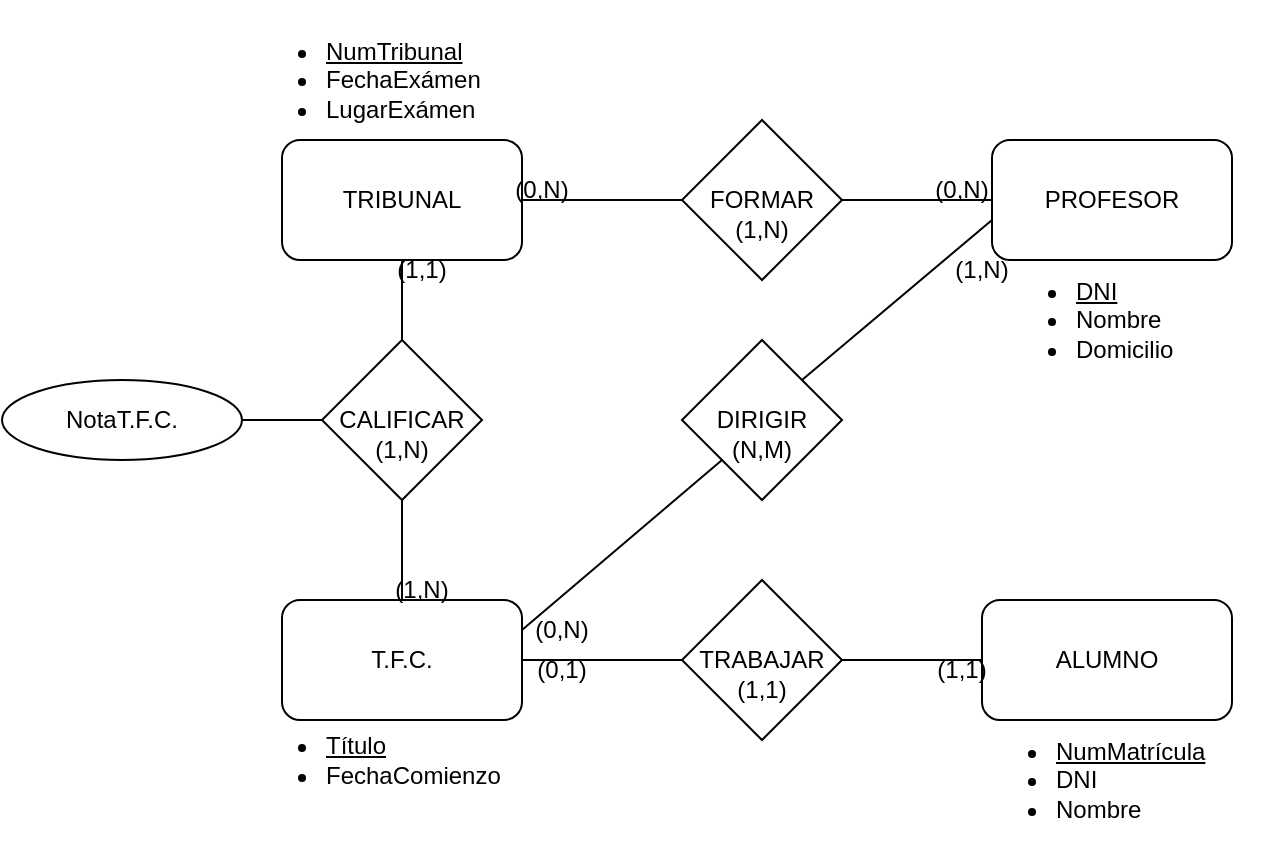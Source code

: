 <mxfile version="24.7.16">
  <diagram id="R2lEEEUBdFMjLlhIrx00" name="Page-1">
    <mxGraphModel dx="1839" dy="514" grid="1" gridSize="10" guides="1" tooltips="1" connect="1" arrows="1" fold="1" page="1" pageScale="1" pageWidth="850" pageHeight="1100" math="0" shadow="0" extFonts="Permanent Marker^https://fonts.googleapis.com/css?family=Permanent+Marker">
      <root>
        <mxCell id="0" />
        <mxCell id="1" parent="0" />
        <mxCell id="ukjpZyXfaHLhVSZW8hZ8-1" value="ALUMNO" style="rounded=1;whiteSpace=wrap;html=1;" vertex="1" parent="1">
          <mxGeometry x="410" y="330" width="125" height="60" as="geometry" />
        </mxCell>
        <mxCell id="ukjpZyXfaHLhVSZW8hZ8-2" value="&lt;ul&gt;&lt;li&gt;&lt;u&gt;NumMatrícula&lt;/u&gt;&lt;/li&gt;&lt;li&gt;DNI&lt;/li&gt;&lt;li&gt;Nombre&lt;/li&gt;&lt;/ul&gt;" style="text;strokeColor=none;fillColor=none;html=1;whiteSpace=wrap;verticalAlign=middle;overflow=hidden;" vertex="1" parent="1">
          <mxGeometry x="405" y="380" width="140" height="80" as="geometry" />
        </mxCell>
        <mxCell id="ukjpZyXfaHLhVSZW8hZ8-3" value="T.F.C." style="rounded=1;whiteSpace=wrap;html=1;" vertex="1" parent="1">
          <mxGeometry x="60" y="330" width="120" height="60" as="geometry" />
        </mxCell>
        <mxCell id="ukjpZyXfaHLhVSZW8hZ8-4" value="&lt;ul&gt;&lt;li&gt;&lt;u&gt;Título&lt;/u&gt;&lt;/li&gt;&lt;li&gt;FechaComienzo&lt;/li&gt;&lt;/ul&gt;" style="text;strokeColor=none;fillColor=none;html=1;whiteSpace=wrap;verticalAlign=middle;overflow=hidden;" vertex="1" parent="1">
          <mxGeometry x="40" y="370" width="160" height="80" as="geometry" />
        </mxCell>
        <mxCell id="ukjpZyXfaHLhVSZW8hZ8-5" value="PROFESOR" style="rounded=1;whiteSpace=wrap;html=1;" vertex="1" parent="1">
          <mxGeometry x="415" y="100" width="120" height="60" as="geometry" />
        </mxCell>
        <mxCell id="ukjpZyXfaHLhVSZW8hZ8-6" value="&lt;div&gt;&lt;br&gt;&lt;/div&gt;&lt;ul&gt;&lt;li&gt;&lt;u&gt;DNI&lt;/u&gt;&lt;/li&gt;&lt;li&gt;Nombre&lt;/li&gt;&lt;li&gt;Domicilio&lt;/li&gt;&lt;/ul&gt;" style="text;strokeColor=none;fillColor=none;html=1;whiteSpace=wrap;verticalAlign=middle;overflow=hidden;" vertex="1" parent="1">
          <mxGeometry x="415" y="140" width="140" height="80" as="geometry" />
        </mxCell>
        <mxCell id="ukjpZyXfaHLhVSZW8hZ8-7" value="TRIBUNAL" style="rounded=1;whiteSpace=wrap;html=1;" vertex="1" parent="1">
          <mxGeometry x="60" y="100" width="120" height="60" as="geometry" />
        </mxCell>
        <mxCell id="ukjpZyXfaHLhVSZW8hZ8-8" value="&lt;ul&gt;&lt;li&gt;&lt;u&gt;NumTribunal&lt;/u&gt;&lt;/li&gt;&lt;li&gt;FechaExámen&lt;/li&gt;&lt;li&gt;LugarExámen&lt;/li&gt;&lt;/ul&gt;" style="text;strokeColor=none;fillColor=none;html=1;whiteSpace=wrap;verticalAlign=middle;overflow=hidden;" vertex="1" parent="1">
          <mxGeometry x="40" y="30" width="160" height="80" as="geometry" />
        </mxCell>
        <mxCell id="ukjpZyXfaHLhVSZW8hZ8-9" value="FORMAR" style="rhombus;whiteSpace=wrap;html=1;" vertex="1" parent="1">
          <mxGeometry x="260" y="90" width="80" height="80" as="geometry" />
        </mxCell>
        <mxCell id="ukjpZyXfaHLhVSZW8hZ8-10" value="" style="endArrow=none;html=1;rounded=0;entryX=0;entryY=0.5;entryDx=0;entryDy=0;exitX=1;exitY=0.5;exitDx=0;exitDy=0;" edge="1" parent="1" source="ukjpZyXfaHLhVSZW8hZ8-9" target="ukjpZyXfaHLhVSZW8hZ8-5">
          <mxGeometry width="50" height="50" relative="1" as="geometry">
            <mxPoint x="460" y="270" as="sourcePoint" />
            <mxPoint x="510" y="220" as="targetPoint" />
          </mxGeometry>
        </mxCell>
        <mxCell id="ukjpZyXfaHLhVSZW8hZ8-11" value="" style="endArrow=none;html=1;rounded=0;entryX=0;entryY=0.5;entryDx=0;entryDy=0;exitX=1;exitY=0.5;exitDx=0;exitDy=0;" edge="1" parent="1" source="ukjpZyXfaHLhVSZW8hZ8-7" target="ukjpZyXfaHLhVSZW8hZ8-9">
          <mxGeometry width="50" height="50" relative="1" as="geometry">
            <mxPoint x="170" y="110" as="sourcePoint" />
            <mxPoint x="245" y="110" as="targetPoint" />
          </mxGeometry>
        </mxCell>
        <mxCell id="ukjpZyXfaHLhVSZW8hZ8-12" value="TRABAJAR" style="rhombus;whiteSpace=wrap;html=1;" vertex="1" parent="1">
          <mxGeometry x="260" y="320" width="80" height="80" as="geometry" />
        </mxCell>
        <mxCell id="ukjpZyXfaHLhVSZW8hZ8-13" value="" style="endArrow=none;html=1;rounded=0;exitX=1;exitY=0.5;exitDx=0;exitDy=0;" edge="1" parent="1" source="ukjpZyXfaHLhVSZW8hZ8-12">
          <mxGeometry width="50" height="50" relative="1" as="geometry">
            <mxPoint x="350" y="360" as="sourcePoint" />
            <mxPoint x="410" y="360" as="targetPoint" />
          </mxGeometry>
        </mxCell>
        <mxCell id="ukjpZyXfaHLhVSZW8hZ8-14" value="" style="endArrow=none;html=1;rounded=0;entryX=0;entryY=0.5;entryDx=0;entryDy=0;exitX=1;exitY=0.5;exitDx=0;exitDy=0;" edge="1" parent="1" source="ukjpZyXfaHLhVSZW8hZ8-3" target="ukjpZyXfaHLhVSZW8hZ8-12">
          <mxGeometry width="50" height="50" relative="1" as="geometry">
            <mxPoint x="190" y="340" as="sourcePoint" />
            <mxPoint x="270" y="340" as="targetPoint" />
          </mxGeometry>
        </mxCell>
        <mxCell id="ukjpZyXfaHLhVSZW8hZ8-15" value="DIRIGIR" style="rhombus;whiteSpace=wrap;html=1;" vertex="1" parent="1">
          <mxGeometry x="260" y="200" width="80" height="80" as="geometry" />
        </mxCell>
        <mxCell id="ukjpZyXfaHLhVSZW8hZ8-16" value="" style="endArrow=none;html=1;rounded=0;entryX=0;entryY=0;entryDx=0;entryDy=0;exitX=1;exitY=0;exitDx=0;exitDy=0;" edge="1" parent="1" source="ukjpZyXfaHLhVSZW8hZ8-15" target="ukjpZyXfaHLhVSZW8hZ8-6">
          <mxGeometry width="50" height="50" relative="1" as="geometry">
            <mxPoint x="350" y="140" as="sourcePoint" />
            <mxPoint x="425" y="140" as="targetPoint" />
          </mxGeometry>
        </mxCell>
        <mxCell id="ukjpZyXfaHLhVSZW8hZ8-18" value="" style="endArrow=none;html=1;rounded=0;entryX=0;entryY=1;entryDx=0;entryDy=0;exitX=1;exitY=0.25;exitDx=0;exitDy=0;" edge="1" parent="1" source="ukjpZyXfaHLhVSZW8hZ8-3" target="ukjpZyXfaHLhVSZW8hZ8-15">
          <mxGeometry width="50" height="50" relative="1" as="geometry">
            <mxPoint x="330" y="230" as="sourcePoint" />
            <mxPoint x="425" y="150" as="targetPoint" />
          </mxGeometry>
        </mxCell>
        <mxCell id="ukjpZyXfaHLhVSZW8hZ8-19" value="CALIFICAR" style="rhombus;whiteSpace=wrap;html=1;" vertex="1" parent="1">
          <mxGeometry x="80" y="200" width="80" height="80" as="geometry" />
        </mxCell>
        <mxCell id="ukjpZyXfaHLhVSZW8hZ8-20" value="" style="endArrow=none;html=1;rounded=0;entryX=0.5;entryY=1;entryDx=0;entryDy=0;exitX=0.5;exitY=0;exitDx=0;exitDy=0;" edge="1" parent="1" source="ukjpZyXfaHLhVSZW8hZ8-19" target="ukjpZyXfaHLhVSZW8hZ8-7">
          <mxGeometry width="50" height="50" relative="1" as="geometry">
            <mxPoint x="190" y="140" as="sourcePoint" />
            <mxPoint x="270" y="140" as="targetPoint" />
          </mxGeometry>
        </mxCell>
        <mxCell id="ukjpZyXfaHLhVSZW8hZ8-21" value="" style="endArrow=none;html=1;rounded=0;entryX=0.5;entryY=0;entryDx=0;entryDy=0;exitX=0.5;exitY=1;exitDx=0;exitDy=0;" edge="1" parent="1" source="ukjpZyXfaHLhVSZW8hZ8-19" target="ukjpZyXfaHLhVSZW8hZ8-3">
          <mxGeometry width="50" height="50" relative="1" as="geometry">
            <mxPoint x="130" y="210" as="sourcePoint" />
            <mxPoint x="130" y="170" as="targetPoint" />
          </mxGeometry>
        </mxCell>
        <mxCell id="ukjpZyXfaHLhVSZW8hZ8-22" value="NotaT.F.C." style="ellipse;whiteSpace=wrap;html=1;" vertex="1" parent="1">
          <mxGeometry x="-80" y="220" width="120" height="40" as="geometry" />
        </mxCell>
        <mxCell id="ukjpZyXfaHLhVSZW8hZ8-23" value="" style="endArrow=none;html=1;rounded=0;entryX=1;entryY=0.5;entryDx=0;entryDy=0;exitX=0;exitY=0.5;exitDx=0;exitDy=0;" edge="1" parent="1" source="ukjpZyXfaHLhVSZW8hZ8-19" target="ukjpZyXfaHLhVSZW8hZ8-22">
          <mxGeometry width="50" height="50" relative="1" as="geometry">
            <mxPoint x="320" y="190" as="sourcePoint" />
            <mxPoint x="370" y="140" as="targetPoint" />
          </mxGeometry>
        </mxCell>
        <mxCell id="ukjpZyXfaHLhVSZW8hZ8-24" value="(0,N)" style="text;html=1;align=center;verticalAlign=middle;whiteSpace=wrap;rounded=0;" vertex="1" parent="1">
          <mxGeometry x="370" y="110" width="60" height="30" as="geometry" />
        </mxCell>
        <mxCell id="ukjpZyXfaHLhVSZW8hZ8-25" value="(0,N)" style="text;html=1;align=center;verticalAlign=middle;whiteSpace=wrap;rounded=0;" vertex="1" parent="1">
          <mxGeometry x="160" y="110" width="60" height="30" as="geometry" />
        </mxCell>
        <mxCell id="ukjpZyXfaHLhVSZW8hZ8-26" value="(1,N)" style="text;html=1;align=center;verticalAlign=middle;whiteSpace=wrap;rounded=0;" vertex="1" parent="1">
          <mxGeometry x="270" y="130" width="60" height="30" as="geometry" />
        </mxCell>
        <mxCell id="ukjpZyXfaHLhVSZW8hZ8-27" value="(1,N)" style="text;html=1;align=center;verticalAlign=middle;whiteSpace=wrap;rounded=0;" vertex="1" parent="1">
          <mxGeometry x="100" y="310" width="60" height="30" as="geometry" />
        </mxCell>
        <mxCell id="ukjpZyXfaHLhVSZW8hZ8-28" value="(1,1)" style="text;html=1;align=center;verticalAlign=middle;whiteSpace=wrap;rounded=0;" vertex="1" parent="1">
          <mxGeometry x="100" y="150" width="60" height="30" as="geometry" />
        </mxCell>
        <mxCell id="ukjpZyXfaHLhVSZW8hZ8-29" value="(1,N)" style="text;html=1;align=center;verticalAlign=middle;whiteSpace=wrap;rounded=0;" vertex="1" parent="1">
          <mxGeometry x="90" y="240" width="60" height="30" as="geometry" />
        </mxCell>
        <mxCell id="ukjpZyXfaHLhVSZW8hZ8-30" value="(1,N)" style="text;html=1;align=center;verticalAlign=middle;whiteSpace=wrap;rounded=0;" vertex="1" parent="1">
          <mxGeometry x="380" y="150" width="60" height="30" as="geometry" />
        </mxCell>
        <mxCell id="ukjpZyXfaHLhVSZW8hZ8-31" value="(0,N)" style="text;html=1;align=center;verticalAlign=middle;whiteSpace=wrap;rounded=0;" vertex="1" parent="1">
          <mxGeometry x="170" y="330" width="60" height="30" as="geometry" />
        </mxCell>
        <mxCell id="ukjpZyXfaHLhVSZW8hZ8-32" value="(N,M)" style="text;html=1;align=center;verticalAlign=middle;whiteSpace=wrap;rounded=0;" vertex="1" parent="1">
          <mxGeometry x="270" y="240" width="60" height="30" as="geometry" />
        </mxCell>
        <mxCell id="ukjpZyXfaHLhVSZW8hZ8-33" value="(0,1)" style="text;html=1;align=center;verticalAlign=middle;whiteSpace=wrap;rounded=0;" vertex="1" parent="1">
          <mxGeometry x="170" y="350" width="60" height="30" as="geometry" />
        </mxCell>
        <mxCell id="ukjpZyXfaHLhVSZW8hZ8-34" value="(1,1)" style="text;html=1;align=center;verticalAlign=middle;whiteSpace=wrap;rounded=0;" vertex="1" parent="1">
          <mxGeometry x="370" y="350" width="60" height="30" as="geometry" />
        </mxCell>
        <mxCell id="ukjpZyXfaHLhVSZW8hZ8-35" value="(1,1)" style="text;html=1;align=center;verticalAlign=middle;whiteSpace=wrap;rounded=0;" vertex="1" parent="1">
          <mxGeometry x="270" y="360" width="60" height="30" as="geometry" />
        </mxCell>
      </root>
    </mxGraphModel>
  </diagram>
</mxfile>
